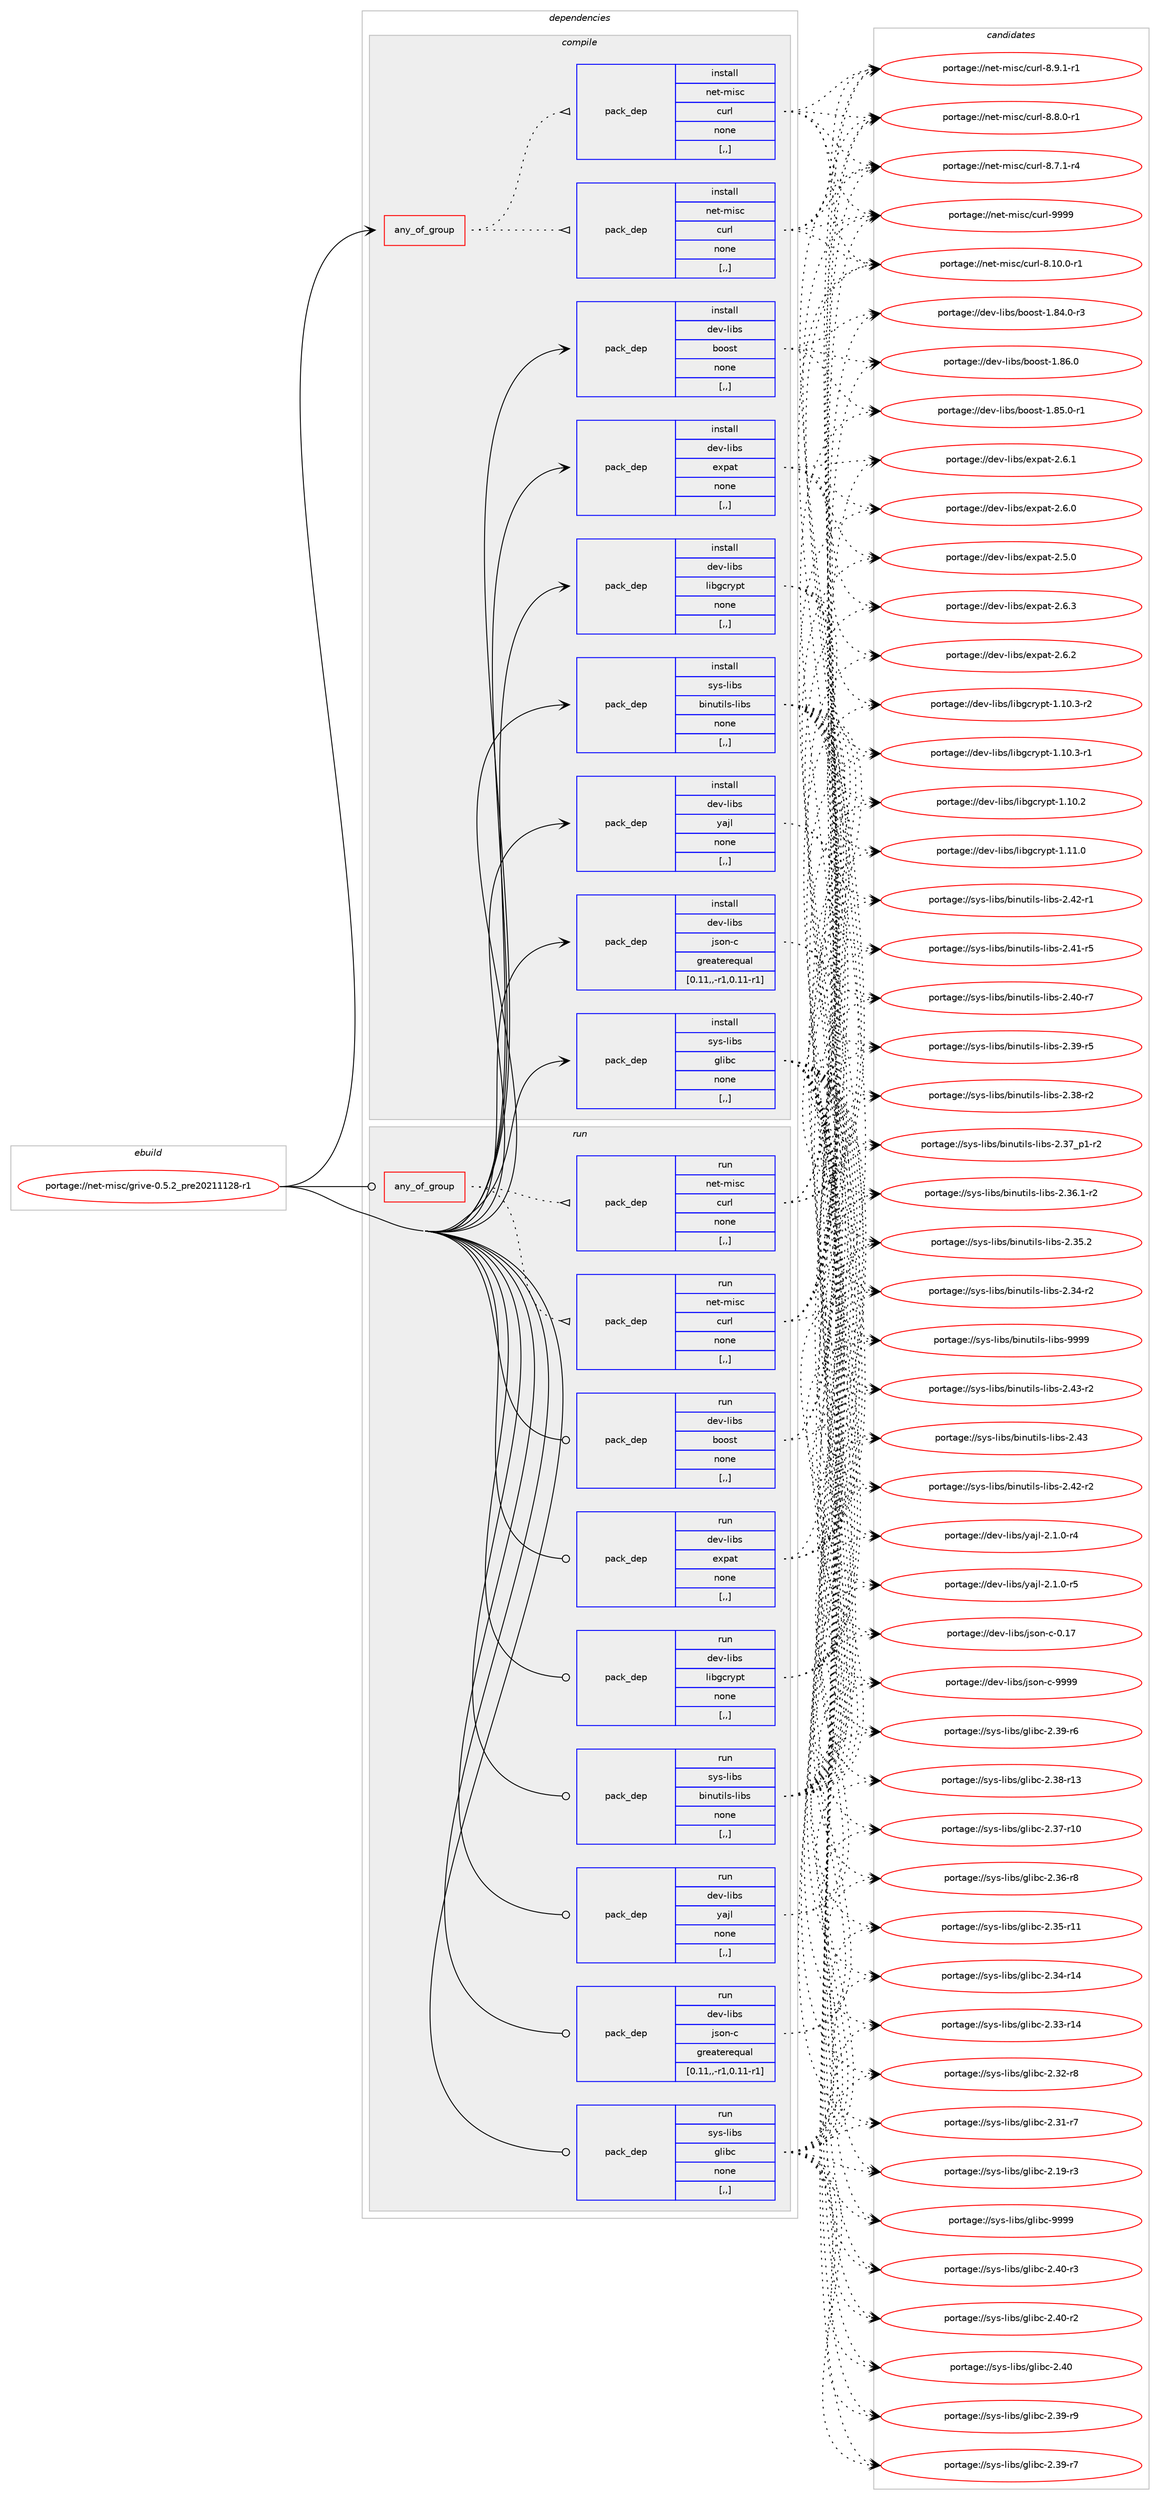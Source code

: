 digraph prolog {

# *************
# Graph options
# *************

newrank=true;
concentrate=true;
compound=true;
graph [rankdir=LR,fontname=Helvetica,fontsize=10,ranksep=1.5];#, ranksep=2.5, nodesep=0.2];
edge  [arrowhead=vee];
node  [fontname=Helvetica,fontsize=10];

# **********
# The ebuild
# **********

subgraph cluster_leftcol {
color=gray;
label=<<i>ebuild</i>>;
id [label="portage://net-misc/grive-0.5.2_pre20211128-r1", color=red, width=4, href="../net-misc/grive-0.5.2_pre20211128-r1.svg"];
}

# ****************
# The dependencies
# ****************

subgraph cluster_midcol {
color=gray;
label=<<i>dependencies</i>>;
subgraph cluster_compile {
fillcolor="#eeeeee";
style=filled;
label=<<i>compile</i>>;
subgraph any6017 {
dependency880966 [label=<<TABLE BORDER="0" CELLBORDER="1" CELLSPACING="0" CELLPADDING="4"><TR><TD CELLPADDING="10">any_of_group</TD></TR></TABLE>>, shape=none, color=red];subgraph pack643282 {
dependency880967 [label=<<TABLE BORDER="0" CELLBORDER="1" CELLSPACING="0" CELLPADDING="4" WIDTH="220"><TR><TD ROWSPAN="6" CELLPADDING="30">pack_dep</TD></TR><TR><TD WIDTH="110">install</TD></TR><TR><TD>net-misc</TD></TR><TR><TD>curl</TD></TR><TR><TD>none</TD></TR><TR><TD>[,,]</TD></TR></TABLE>>, shape=none, color=blue];
}
dependency880966:e -> dependency880967:w [weight=20,style="dotted",arrowhead="oinv"];
subgraph pack643283 {
dependency880968 [label=<<TABLE BORDER="0" CELLBORDER="1" CELLSPACING="0" CELLPADDING="4" WIDTH="220"><TR><TD ROWSPAN="6" CELLPADDING="30">pack_dep</TD></TR><TR><TD WIDTH="110">install</TD></TR><TR><TD>net-misc</TD></TR><TR><TD>curl</TD></TR><TR><TD>none</TD></TR><TR><TD>[,,]</TD></TR></TABLE>>, shape=none, color=blue];
}
dependency880966:e -> dependency880968:w [weight=20,style="dotted",arrowhead="oinv"];
}
id:e -> dependency880966:w [weight=20,style="solid",arrowhead="vee"];
subgraph pack643284 {
dependency880969 [label=<<TABLE BORDER="0" CELLBORDER="1" CELLSPACING="0" CELLPADDING="4" WIDTH="220"><TR><TD ROWSPAN="6" CELLPADDING="30">pack_dep</TD></TR><TR><TD WIDTH="110">install</TD></TR><TR><TD>dev-libs</TD></TR><TR><TD>boost</TD></TR><TR><TD>none</TD></TR><TR><TD>[,,]</TD></TR></TABLE>>, shape=none, color=blue];
}
id:e -> dependency880969:w [weight=20,style="solid",arrowhead="vee"];
subgraph pack643285 {
dependency880970 [label=<<TABLE BORDER="0" CELLBORDER="1" CELLSPACING="0" CELLPADDING="4" WIDTH="220"><TR><TD ROWSPAN="6" CELLPADDING="30">pack_dep</TD></TR><TR><TD WIDTH="110">install</TD></TR><TR><TD>dev-libs</TD></TR><TR><TD>expat</TD></TR><TR><TD>none</TD></TR><TR><TD>[,,]</TD></TR></TABLE>>, shape=none, color=blue];
}
id:e -> dependency880970:w [weight=20,style="solid",arrowhead="vee"];
subgraph pack643286 {
dependency880971 [label=<<TABLE BORDER="0" CELLBORDER="1" CELLSPACING="0" CELLPADDING="4" WIDTH="220"><TR><TD ROWSPAN="6" CELLPADDING="30">pack_dep</TD></TR><TR><TD WIDTH="110">install</TD></TR><TR><TD>dev-libs</TD></TR><TR><TD>json-c</TD></TR><TR><TD>greaterequal</TD></TR><TR><TD>[0.11,,-r1,0.11-r1]</TD></TR></TABLE>>, shape=none, color=blue];
}
id:e -> dependency880971:w [weight=20,style="solid",arrowhead="vee"];
subgraph pack643287 {
dependency880972 [label=<<TABLE BORDER="0" CELLBORDER="1" CELLSPACING="0" CELLPADDING="4" WIDTH="220"><TR><TD ROWSPAN="6" CELLPADDING="30">pack_dep</TD></TR><TR><TD WIDTH="110">install</TD></TR><TR><TD>dev-libs</TD></TR><TR><TD>libgcrypt</TD></TR><TR><TD>none</TD></TR><TR><TD>[,,]</TD></TR></TABLE>>, shape=none, color=blue];
}
id:e -> dependency880972:w [weight=20,style="solid",arrowhead="vee"];
subgraph pack643288 {
dependency880973 [label=<<TABLE BORDER="0" CELLBORDER="1" CELLSPACING="0" CELLPADDING="4" WIDTH="220"><TR><TD ROWSPAN="6" CELLPADDING="30">pack_dep</TD></TR><TR><TD WIDTH="110">install</TD></TR><TR><TD>dev-libs</TD></TR><TR><TD>yajl</TD></TR><TR><TD>none</TD></TR><TR><TD>[,,]</TD></TR></TABLE>>, shape=none, color=blue];
}
id:e -> dependency880973:w [weight=20,style="solid",arrowhead="vee"];
subgraph pack643289 {
dependency880974 [label=<<TABLE BORDER="0" CELLBORDER="1" CELLSPACING="0" CELLPADDING="4" WIDTH="220"><TR><TD ROWSPAN="6" CELLPADDING="30">pack_dep</TD></TR><TR><TD WIDTH="110">install</TD></TR><TR><TD>sys-libs</TD></TR><TR><TD>binutils-libs</TD></TR><TR><TD>none</TD></TR><TR><TD>[,,]</TD></TR></TABLE>>, shape=none, color=blue];
}
id:e -> dependency880974:w [weight=20,style="solid",arrowhead="vee"];
subgraph pack643290 {
dependency880975 [label=<<TABLE BORDER="0" CELLBORDER="1" CELLSPACING="0" CELLPADDING="4" WIDTH="220"><TR><TD ROWSPAN="6" CELLPADDING="30">pack_dep</TD></TR><TR><TD WIDTH="110">install</TD></TR><TR><TD>sys-libs</TD></TR><TR><TD>glibc</TD></TR><TR><TD>none</TD></TR><TR><TD>[,,]</TD></TR></TABLE>>, shape=none, color=blue];
}
id:e -> dependency880975:w [weight=20,style="solid",arrowhead="vee"];
}
subgraph cluster_compileandrun {
fillcolor="#eeeeee";
style=filled;
label=<<i>compile and run</i>>;
}
subgraph cluster_run {
fillcolor="#eeeeee";
style=filled;
label=<<i>run</i>>;
subgraph any6018 {
dependency880976 [label=<<TABLE BORDER="0" CELLBORDER="1" CELLSPACING="0" CELLPADDING="4"><TR><TD CELLPADDING="10">any_of_group</TD></TR></TABLE>>, shape=none, color=red];subgraph pack643291 {
dependency880977 [label=<<TABLE BORDER="0" CELLBORDER="1" CELLSPACING="0" CELLPADDING="4" WIDTH="220"><TR><TD ROWSPAN="6" CELLPADDING="30">pack_dep</TD></TR><TR><TD WIDTH="110">run</TD></TR><TR><TD>net-misc</TD></TR><TR><TD>curl</TD></TR><TR><TD>none</TD></TR><TR><TD>[,,]</TD></TR></TABLE>>, shape=none, color=blue];
}
dependency880976:e -> dependency880977:w [weight=20,style="dotted",arrowhead="oinv"];
subgraph pack643292 {
dependency880978 [label=<<TABLE BORDER="0" CELLBORDER="1" CELLSPACING="0" CELLPADDING="4" WIDTH="220"><TR><TD ROWSPAN="6" CELLPADDING="30">pack_dep</TD></TR><TR><TD WIDTH="110">run</TD></TR><TR><TD>net-misc</TD></TR><TR><TD>curl</TD></TR><TR><TD>none</TD></TR><TR><TD>[,,]</TD></TR></TABLE>>, shape=none, color=blue];
}
dependency880976:e -> dependency880978:w [weight=20,style="dotted",arrowhead="oinv"];
}
id:e -> dependency880976:w [weight=20,style="solid",arrowhead="odot"];
subgraph pack643293 {
dependency880979 [label=<<TABLE BORDER="0" CELLBORDER="1" CELLSPACING="0" CELLPADDING="4" WIDTH="220"><TR><TD ROWSPAN="6" CELLPADDING="30">pack_dep</TD></TR><TR><TD WIDTH="110">run</TD></TR><TR><TD>dev-libs</TD></TR><TR><TD>boost</TD></TR><TR><TD>none</TD></TR><TR><TD>[,,]</TD></TR></TABLE>>, shape=none, color=blue];
}
id:e -> dependency880979:w [weight=20,style="solid",arrowhead="odot"];
subgraph pack643294 {
dependency880980 [label=<<TABLE BORDER="0" CELLBORDER="1" CELLSPACING="0" CELLPADDING="4" WIDTH="220"><TR><TD ROWSPAN="6" CELLPADDING="30">pack_dep</TD></TR><TR><TD WIDTH="110">run</TD></TR><TR><TD>dev-libs</TD></TR><TR><TD>expat</TD></TR><TR><TD>none</TD></TR><TR><TD>[,,]</TD></TR></TABLE>>, shape=none, color=blue];
}
id:e -> dependency880980:w [weight=20,style="solid",arrowhead="odot"];
subgraph pack643295 {
dependency880981 [label=<<TABLE BORDER="0" CELLBORDER="1" CELLSPACING="0" CELLPADDING="4" WIDTH="220"><TR><TD ROWSPAN="6" CELLPADDING="30">pack_dep</TD></TR><TR><TD WIDTH="110">run</TD></TR><TR><TD>dev-libs</TD></TR><TR><TD>json-c</TD></TR><TR><TD>greaterequal</TD></TR><TR><TD>[0.11,,-r1,0.11-r1]</TD></TR></TABLE>>, shape=none, color=blue];
}
id:e -> dependency880981:w [weight=20,style="solid",arrowhead="odot"];
subgraph pack643296 {
dependency880982 [label=<<TABLE BORDER="0" CELLBORDER="1" CELLSPACING="0" CELLPADDING="4" WIDTH="220"><TR><TD ROWSPAN="6" CELLPADDING="30">pack_dep</TD></TR><TR><TD WIDTH="110">run</TD></TR><TR><TD>dev-libs</TD></TR><TR><TD>libgcrypt</TD></TR><TR><TD>none</TD></TR><TR><TD>[,,]</TD></TR></TABLE>>, shape=none, color=blue];
}
id:e -> dependency880982:w [weight=20,style="solid",arrowhead="odot"];
subgraph pack643297 {
dependency880983 [label=<<TABLE BORDER="0" CELLBORDER="1" CELLSPACING="0" CELLPADDING="4" WIDTH="220"><TR><TD ROWSPAN="6" CELLPADDING="30">pack_dep</TD></TR><TR><TD WIDTH="110">run</TD></TR><TR><TD>dev-libs</TD></TR><TR><TD>yajl</TD></TR><TR><TD>none</TD></TR><TR><TD>[,,]</TD></TR></TABLE>>, shape=none, color=blue];
}
id:e -> dependency880983:w [weight=20,style="solid",arrowhead="odot"];
subgraph pack643298 {
dependency880984 [label=<<TABLE BORDER="0" CELLBORDER="1" CELLSPACING="0" CELLPADDING="4" WIDTH="220"><TR><TD ROWSPAN="6" CELLPADDING="30">pack_dep</TD></TR><TR><TD WIDTH="110">run</TD></TR><TR><TD>sys-libs</TD></TR><TR><TD>binutils-libs</TD></TR><TR><TD>none</TD></TR><TR><TD>[,,]</TD></TR></TABLE>>, shape=none, color=blue];
}
id:e -> dependency880984:w [weight=20,style="solid",arrowhead="odot"];
subgraph pack643299 {
dependency880985 [label=<<TABLE BORDER="0" CELLBORDER="1" CELLSPACING="0" CELLPADDING="4" WIDTH="220"><TR><TD ROWSPAN="6" CELLPADDING="30">pack_dep</TD></TR><TR><TD WIDTH="110">run</TD></TR><TR><TD>sys-libs</TD></TR><TR><TD>glibc</TD></TR><TR><TD>none</TD></TR><TR><TD>[,,]</TD></TR></TABLE>>, shape=none, color=blue];
}
id:e -> dependency880985:w [weight=20,style="solid",arrowhead="odot"];
}
}

# **************
# The candidates
# **************

subgraph cluster_choices {
rank=same;
color=gray;
label=<<i>candidates</i>>;

subgraph choice643282 {
color=black;
nodesep=1;
choice110101116451091051159947991171141084557575757 [label="portage://net-misc/curl-9999", color=red, width=4,href="../net-misc/curl-9999.svg"];
choice11010111645109105115994799117114108455646494846484511449 [label="portage://net-misc/curl-8.10.0-r1", color=red, width=4,href="../net-misc/curl-8.10.0-r1.svg"];
choice110101116451091051159947991171141084556465746494511449 [label="portage://net-misc/curl-8.9.1-r1", color=red, width=4,href="../net-misc/curl-8.9.1-r1.svg"];
choice110101116451091051159947991171141084556465646484511449 [label="portage://net-misc/curl-8.8.0-r1", color=red, width=4,href="../net-misc/curl-8.8.0-r1.svg"];
choice110101116451091051159947991171141084556465546494511452 [label="portage://net-misc/curl-8.7.1-r4", color=red, width=4,href="../net-misc/curl-8.7.1-r4.svg"];
dependency880967:e -> choice110101116451091051159947991171141084557575757:w [style=dotted,weight="100"];
dependency880967:e -> choice11010111645109105115994799117114108455646494846484511449:w [style=dotted,weight="100"];
dependency880967:e -> choice110101116451091051159947991171141084556465746494511449:w [style=dotted,weight="100"];
dependency880967:e -> choice110101116451091051159947991171141084556465646484511449:w [style=dotted,weight="100"];
dependency880967:e -> choice110101116451091051159947991171141084556465546494511452:w [style=dotted,weight="100"];
}
subgraph choice643283 {
color=black;
nodesep=1;
choice110101116451091051159947991171141084557575757 [label="portage://net-misc/curl-9999", color=red, width=4,href="../net-misc/curl-9999.svg"];
choice11010111645109105115994799117114108455646494846484511449 [label="portage://net-misc/curl-8.10.0-r1", color=red, width=4,href="../net-misc/curl-8.10.0-r1.svg"];
choice110101116451091051159947991171141084556465746494511449 [label="portage://net-misc/curl-8.9.1-r1", color=red, width=4,href="../net-misc/curl-8.9.1-r1.svg"];
choice110101116451091051159947991171141084556465646484511449 [label="portage://net-misc/curl-8.8.0-r1", color=red, width=4,href="../net-misc/curl-8.8.0-r1.svg"];
choice110101116451091051159947991171141084556465546494511452 [label="portage://net-misc/curl-8.7.1-r4", color=red, width=4,href="../net-misc/curl-8.7.1-r4.svg"];
dependency880968:e -> choice110101116451091051159947991171141084557575757:w [style=dotted,weight="100"];
dependency880968:e -> choice11010111645109105115994799117114108455646494846484511449:w [style=dotted,weight="100"];
dependency880968:e -> choice110101116451091051159947991171141084556465746494511449:w [style=dotted,weight="100"];
dependency880968:e -> choice110101116451091051159947991171141084556465646484511449:w [style=dotted,weight="100"];
dependency880968:e -> choice110101116451091051159947991171141084556465546494511452:w [style=dotted,weight="100"];
}
subgraph choice643284 {
color=black;
nodesep=1;
choice1001011184510810598115479811111111511645494656544648 [label="portage://dev-libs/boost-1.86.0", color=red, width=4,href="../dev-libs/boost-1.86.0.svg"];
choice10010111845108105981154798111111115116454946565346484511449 [label="portage://dev-libs/boost-1.85.0-r1", color=red, width=4,href="../dev-libs/boost-1.85.0-r1.svg"];
choice10010111845108105981154798111111115116454946565246484511451 [label="portage://dev-libs/boost-1.84.0-r3", color=red, width=4,href="../dev-libs/boost-1.84.0-r3.svg"];
dependency880969:e -> choice1001011184510810598115479811111111511645494656544648:w [style=dotted,weight="100"];
dependency880969:e -> choice10010111845108105981154798111111115116454946565346484511449:w [style=dotted,weight="100"];
dependency880969:e -> choice10010111845108105981154798111111115116454946565246484511451:w [style=dotted,weight="100"];
}
subgraph choice643285 {
color=black;
nodesep=1;
choice10010111845108105981154710112011297116455046544651 [label="portage://dev-libs/expat-2.6.3", color=red, width=4,href="../dev-libs/expat-2.6.3.svg"];
choice10010111845108105981154710112011297116455046544650 [label="portage://dev-libs/expat-2.6.2", color=red, width=4,href="../dev-libs/expat-2.6.2.svg"];
choice10010111845108105981154710112011297116455046544649 [label="portage://dev-libs/expat-2.6.1", color=red, width=4,href="../dev-libs/expat-2.6.1.svg"];
choice10010111845108105981154710112011297116455046544648 [label="portage://dev-libs/expat-2.6.0", color=red, width=4,href="../dev-libs/expat-2.6.0.svg"];
choice10010111845108105981154710112011297116455046534648 [label="portage://dev-libs/expat-2.5.0", color=red, width=4,href="../dev-libs/expat-2.5.0.svg"];
dependency880970:e -> choice10010111845108105981154710112011297116455046544651:w [style=dotted,weight="100"];
dependency880970:e -> choice10010111845108105981154710112011297116455046544650:w [style=dotted,weight="100"];
dependency880970:e -> choice10010111845108105981154710112011297116455046544649:w [style=dotted,weight="100"];
dependency880970:e -> choice10010111845108105981154710112011297116455046544648:w [style=dotted,weight="100"];
dependency880970:e -> choice10010111845108105981154710112011297116455046534648:w [style=dotted,weight="100"];
}
subgraph choice643286 {
color=black;
nodesep=1;
choice10010111845108105981154710611511111045994557575757 [label="portage://dev-libs/json-c-9999", color=red, width=4,href="../dev-libs/json-c-9999.svg"];
choice10010111845108105981154710611511111045994548464955 [label="portage://dev-libs/json-c-0.17", color=red, width=4,href="../dev-libs/json-c-0.17.svg"];
dependency880971:e -> choice10010111845108105981154710611511111045994557575757:w [style=dotted,weight="100"];
dependency880971:e -> choice10010111845108105981154710611511111045994548464955:w [style=dotted,weight="100"];
}
subgraph choice643287 {
color=black;
nodesep=1;
choice100101118451081059811547108105981039911412111211645494649494648 [label="portage://dev-libs/libgcrypt-1.11.0", color=red, width=4,href="../dev-libs/libgcrypt-1.11.0.svg"];
choice1001011184510810598115471081059810399114121112116454946494846514511450 [label="portage://dev-libs/libgcrypt-1.10.3-r2", color=red, width=4,href="../dev-libs/libgcrypt-1.10.3-r2.svg"];
choice1001011184510810598115471081059810399114121112116454946494846514511449 [label="portage://dev-libs/libgcrypt-1.10.3-r1", color=red, width=4,href="../dev-libs/libgcrypt-1.10.3-r1.svg"];
choice100101118451081059811547108105981039911412111211645494649484650 [label="portage://dev-libs/libgcrypt-1.10.2", color=red, width=4,href="../dev-libs/libgcrypt-1.10.2.svg"];
dependency880972:e -> choice100101118451081059811547108105981039911412111211645494649494648:w [style=dotted,weight="100"];
dependency880972:e -> choice1001011184510810598115471081059810399114121112116454946494846514511450:w [style=dotted,weight="100"];
dependency880972:e -> choice1001011184510810598115471081059810399114121112116454946494846514511449:w [style=dotted,weight="100"];
dependency880972:e -> choice100101118451081059811547108105981039911412111211645494649484650:w [style=dotted,weight="100"];
}
subgraph choice643288 {
color=black;
nodesep=1;
choice100101118451081059811547121971061084550464946484511453 [label="portage://dev-libs/yajl-2.1.0-r5", color=red, width=4,href="../dev-libs/yajl-2.1.0-r5.svg"];
choice100101118451081059811547121971061084550464946484511452 [label="portage://dev-libs/yajl-2.1.0-r4", color=red, width=4,href="../dev-libs/yajl-2.1.0-r4.svg"];
dependency880973:e -> choice100101118451081059811547121971061084550464946484511453:w [style=dotted,weight="100"];
dependency880973:e -> choice100101118451081059811547121971061084550464946484511452:w [style=dotted,weight="100"];
}
subgraph choice643289 {
color=black;
nodesep=1;
choice1151211154510810598115479810511011711610510811545108105981154557575757 [label="portage://sys-libs/binutils-libs-9999", color=red, width=4,href="../sys-libs/binutils-libs-9999.svg"];
choice11512111545108105981154798105110117116105108115451081059811545504652514511450 [label="portage://sys-libs/binutils-libs-2.43-r2", color=red, width=4,href="../sys-libs/binutils-libs-2.43-r2.svg"];
choice1151211154510810598115479810511011711610510811545108105981154550465251 [label="portage://sys-libs/binutils-libs-2.43", color=red, width=4,href="../sys-libs/binutils-libs-2.43.svg"];
choice11512111545108105981154798105110117116105108115451081059811545504652504511450 [label="portage://sys-libs/binutils-libs-2.42-r2", color=red, width=4,href="../sys-libs/binutils-libs-2.42-r2.svg"];
choice11512111545108105981154798105110117116105108115451081059811545504652504511449 [label="portage://sys-libs/binutils-libs-2.42-r1", color=red, width=4,href="../sys-libs/binutils-libs-2.42-r1.svg"];
choice11512111545108105981154798105110117116105108115451081059811545504652494511453 [label="portage://sys-libs/binutils-libs-2.41-r5", color=red, width=4,href="../sys-libs/binutils-libs-2.41-r5.svg"];
choice11512111545108105981154798105110117116105108115451081059811545504652484511455 [label="portage://sys-libs/binutils-libs-2.40-r7", color=red, width=4,href="../sys-libs/binutils-libs-2.40-r7.svg"];
choice11512111545108105981154798105110117116105108115451081059811545504651574511453 [label="portage://sys-libs/binutils-libs-2.39-r5", color=red, width=4,href="../sys-libs/binutils-libs-2.39-r5.svg"];
choice11512111545108105981154798105110117116105108115451081059811545504651564511450 [label="portage://sys-libs/binutils-libs-2.38-r2", color=red, width=4,href="../sys-libs/binutils-libs-2.38-r2.svg"];
choice115121115451081059811547981051101171161051081154510810598115455046515595112494511450 [label="portage://sys-libs/binutils-libs-2.37_p1-r2", color=red, width=4,href="../sys-libs/binutils-libs-2.37_p1-r2.svg"];
choice115121115451081059811547981051101171161051081154510810598115455046515446494511450 [label="portage://sys-libs/binutils-libs-2.36.1-r2", color=red, width=4,href="../sys-libs/binutils-libs-2.36.1-r2.svg"];
choice11512111545108105981154798105110117116105108115451081059811545504651534650 [label="portage://sys-libs/binutils-libs-2.35.2", color=red, width=4,href="../sys-libs/binutils-libs-2.35.2.svg"];
choice11512111545108105981154798105110117116105108115451081059811545504651524511450 [label="portage://sys-libs/binutils-libs-2.34-r2", color=red, width=4,href="../sys-libs/binutils-libs-2.34-r2.svg"];
dependency880974:e -> choice1151211154510810598115479810511011711610510811545108105981154557575757:w [style=dotted,weight="100"];
dependency880974:e -> choice11512111545108105981154798105110117116105108115451081059811545504652514511450:w [style=dotted,weight="100"];
dependency880974:e -> choice1151211154510810598115479810511011711610510811545108105981154550465251:w [style=dotted,weight="100"];
dependency880974:e -> choice11512111545108105981154798105110117116105108115451081059811545504652504511450:w [style=dotted,weight="100"];
dependency880974:e -> choice11512111545108105981154798105110117116105108115451081059811545504652504511449:w [style=dotted,weight="100"];
dependency880974:e -> choice11512111545108105981154798105110117116105108115451081059811545504652494511453:w [style=dotted,weight="100"];
dependency880974:e -> choice11512111545108105981154798105110117116105108115451081059811545504652484511455:w [style=dotted,weight="100"];
dependency880974:e -> choice11512111545108105981154798105110117116105108115451081059811545504651574511453:w [style=dotted,weight="100"];
dependency880974:e -> choice11512111545108105981154798105110117116105108115451081059811545504651564511450:w [style=dotted,weight="100"];
dependency880974:e -> choice115121115451081059811547981051101171161051081154510810598115455046515595112494511450:w [style=dotted,weight="100"];
dependency880974:e -> choice115121115451081059811547981051101171161051081154510810598115455046515446494511450:w [style=dotted,weight="100"];
dependency880974:e -> choice11512111545108105981154798105110117116105108115451081059811545504651534650:w [style=dotted,weight="100"];
dependency880974:e -> choice11512111545108105981154798105110117116105108115451081059811545504651524511450:w [style=dotted,weight="100"];
}
subgraph choice643290 {
color=black;
nodesep=1;
choice11512111545108105981154710310810598994557575757 [label="portage://sys-libs/glibc-9999", color=red, width=4,href="../sys-libs/glibc-9999.svg"];
choice115121115451081059811547103108105989945504652484511451 [label="portage://sys-libs/glibc-2.40-r3", color=red, width=4,href="../sys-libs/glibc-2.40-r3.svg"];
choice115121115451081059811547103108105989945504652484511450 [label="portage://sys-libs/glibc-2.40-r2", color=red, width=4,href="../sys-libs/glibc-2.40-r2.svg"];
choice11512111545108105981154710310810598994550465248 [label="portage://sys-libs/glibc-2.40", color=red, width=4,href="../sys-libs/glibc-2.40.svg"];
choice115121115451081059811547103108105989945504651574511457 [label="portage://sys-libs/glibc-2.39-r9", color=red, width=4,href="../sys-libs/glibc-2.39-r9.svg"];
choice115121115451081059811547103108105989945504651574511455 [label="portage://sys-libs/glibc-2.39-r7", color=red, width=4,href="../sys-libs/glibc-2.39-r7.svg"];
choice115121115451081059811547103108105989945504651574511454 [label="portage://sys-libs/glibc-2.39-r6", color=red, width=4,href="../sys-libs/glibc-2.39-r6.svg"];
choice11512111545108105981154710310810598994550465156451144951 [label="portage://sys-libs/glibc-2.38-r13", color=red, width=4,href="../sys-libs/glibc-2.38-r13.svg"];
choice11512111545108105981154710310810598994550465155451144948 [label="portage://sys-libs/glibc-2.37-r10", color=red, width=4,href="../sys-libs/glibc-2.37-r10.svg"];
choice115121115451081059811547103108105989945504651544511456 [label="portage://sys-libs/glibc-2.36-r8", color=red, width=4,href="../sys-libs/glibc-2.36-r8.svg"];
choice11512111545108105981154710310810598994550465153451144949 [label="portage://sys-libs/glibc-2.35-r11", color=red, width=4,href="../sys-libs/glibc-2.35-r11.svg"];
choice11512111545108105981154710310810598994550465152451144952 [label="portage://sys-libs/glibc-2.34-r14", color=red, width=4,href="../sys-libs/glibc-2.34-r14.svg"];
choice11512111545108105981154710310810598994550465151451144952 [label="portage://sys-libs/glibc-2.33-r14", color=red, width=4,href="../sys-libs/glibc-2.33-r14.svg"];
choice115121115451081059811547103108105989945504651504511456 [label="portage://sys-libs/glibc-2.32-r8", color=red, width=4,href="../sys-libs/glibc-2.32-r8.svg"];
choice115121115451081059811547103108105989945504651494511455 [label="portage://sys-libs/glibc-2.31-r7", color=red, width=4,href="../sys-libs/glibc-2.31-r7.svg"];
choice115121115451081059811547103108105989945504649574511451 [label="portage://sys-libs/glibc-2.19-r3", color=red, width=4,href="../sys-libs/glibc-2.19-r3.svg"];
dependency880975:e -> choice11512111545108105981154710310810598994557575757:w [style=dotted,weight="100"];
dependency880975:e -> choice115121115451081059811547103108105989945504652484511451:w [style=dotted,weight="100"];
dependency880975:e -> choice115121115451081059811547103108105989945504652484511450:w [style=dotted,weight="100"];
dependency880975:e -> choice11512111545108105981154710310810598994550465248:w [style=dotted,weight="100"];
dependency880975:e -> choice115121115451081059811547103108105989945504651574511457:w [style=dotted,weight="100"];
dependency880975:e -> choice115121115451081059811547103108105989945504651574511455:w [style=dotted,weight="100"];
dependency880975:e -> choice115121115451081059811547103108105989945504651574511454:w [style=dotted,weight="100"];
dependency880975:e -> choice11512111545108105981154710310810598994550465156451144951:w [style=dotted,weight="100"];
dependency880975:e -> choice11512111545108105981154710310810598994550465155451144948:w [style=dotted,weight="100"];
dependency880975:e -> choice115121115451081059811547103108105989945504651544511456:w [style=dotted,weight="100"];
dependency880975:e -> choice11512111545108105981154710310810598994550465153451144949:w [style=dotted,weight="100"];
dependency880975:e -> choice11512111545108105981154710310810598994550465152451144952:w [style=dotted,weight="100"];
dependency880975:e -> choice11512111545108105981154710310810598994550465151451144952:w [style=dotted,weight="100"];
dependency880975:e -> choice115121115451081059811547103108105989945504651504511456:w [style=dotted,weight="100"];
dependency880975:e -> choice115121115451081059811547103108105989945504651494511455:w [style=dotted,weight="100"];
dependency880975:e -> choice115121115451081059811547103108105989945504649574511451:w [style=dotted,weight="100"];
}
subgraph choice643291 {
color=black;
nodesep=1;
choice110101116451091051159947991171141084557575757 [label="portage://net-misc/curl-9999", color=red, width=4,href="../net-misc/curl-9999.svg"];
choice11010111645109105115994799117114108455646494846484511449 [label="portage://net-misc/curl-8.10.0-r1", color=red, width=4,href="../net-misc/curl-8.10.0-r1.svg"];
choice110101116451091051159947991171141084556465746494511449 [label="portage://net-misc/curl-8.9.1-r1", color=red, width=4,href="../net-misc/curl-8.9.1-r1.svg"];
choice110101116451091051159947991171141084556465646484511449 [label="portage://net-misc/curl-8.8.0-r1", color=red, width=4,href="../net-misc/curl-8.8.0-r1.svg"];
choice110101116451091051159947991171141084556465546494511452 [label="portage://net-misc/curl-8.7.1-r4", color=red, width=4,href="../net-misc/curl-8.7.1-r4.svg"];
dependency880977:e -> choice110101116451091051159947991171141084557575757:w [style=dotted,weight="100"];
dependency880977:e -> choice11010111645109105115994799117114108455646494846484511449:w [style=dotted,weight="100"];
dependency880977:e -> choice110101116451091051159947991171141084556465746494511449:w [style=dotted,weight="100"];
dependency880977:e -> choice110101116451091051159947991171141084556465646484511449:w [style=dotted,weight="100"];
dependency880977:e -> choice110101116451091051159947991171141084556465546494511452:w [style=dotted,weight="100"];
}
subgraph choice643292 {
color=black;
nodesep=1;
choice110101116451091051159947991171141084557575757 [label="portage://net-misc/curl-9999", color=red, width=4,href="../net-misc/curl-9999.svg"];
choice11010111645109105115994799117114108455646494846484511449 [label="portage://net-misc/curl-8.10.0-r1", color=red, width=4,href="../net-misc/curl-8.10.0-r1.svg"];
choice110101116451091051159947991171141084556465746494511449 [label="portage://net-misc/curl-8.9.1-r1", color=red, width=4,href="../net-misc/curl-8.9.1-r1.svg"];
choice110101116451091051159947991171141084556465646484511449 [label="portage://net-misc/curl-8.8.0-r1", color=red, width=4,href="../net-misc/curl-8.8.0-r1.svg"];
choice110101116451091051159947991171141084556465546494511452 [label="portage://net-misc/curl-8.7.1-r4", color=red, width=4,href="../net-misc/curl-8.7.1-r4.svg"];
dependency880978:e -> choice110101116451091051159947991171141084557575757:w [style=dotted,weight="100"];
dependency880978:e -> choice11010111645109105115994799117114108455646494846484511449:w [style=dotted,weight="100"];
dependency880978:e -> choice110101116451091051159947991171141084556465746494511449:w [style=dotted,weight="100"];
dependency880978:e -> choice110101116451091051159947991171141084556465646484511449:w [style=dotted,weight="100"];
dependency880978:e -> choice110101116451091051159947991171141084556465546494511452:w [style=dotted,weight="100"];
}
subgraph choice643293 {
color=black;
nodesep=1;
choice1001011184510810598115479811111111511645494656544648 [label="portage://dev-libs/boost-1.86.0", color=red, width=4,href="../dev-libs/boost-1.86.0.svg"];
choice10010111845108105981154798111111115116454946565346484511449 [label="portage://dev-libs/boost-1.85.0-r1", color=red, width=4,href="../dev-libs/boost-1.85.0-r1.svg"];
choice10010111845108105981154798111111115116454946565246484511451 [label="portage://dev-libs/boost-1.84.0-r3", color=red, width=4,href="../dev-libs/boost-1.84.0-r3.svg"];
dependency880979:e -> choice1001011184510810598115479811111111511645494656544648:w [style=dotted,weight="100"];
dependency880979:e -> choice10010111845108105981154798111111115116454946565346484511449:w [style=dotted,weight="100"];
dependency880979:e -> choice10010111845108105981154798111111115116454946565246484511451:w [style=dotted,weight="100"];
}
subgraph choice643294 {
color=black;
nodesep=1;
choice10010111845108105981154710112011297116455046544651 [label="portage://dev-libs/expat-2.6.3", color=red, width=4,href="../dev-libs/expat-2.6.3.svg"];
choice10010111845108105981154710112011297116455046544650 [label="portage://dev-libs/expat-2.6.2", color=red, width=4,href="../dev-libs/expat-2.6.2.svg"];
choice10010111845108105981154710112011297116455046544649 [label="portage://dev-libs/expat-2.6.1", color=red, width=4,href="../dev-libs/expat-2.6.1.svg"];
choice10010111845108105981154710112011297116455046544648 [label="portage://dev-libs/expat-2.6.0", color=red, width=4,href="../dev-libs/expat-2.6.0.svg"];
choice10010111845108105981154710112011297116455046534648 [label="portage://dev-libs/expat-2.5.0", color=red, width=4,href="../dev-libs/expat-2.5.0.svg"];
dependency880980:e -> choice10010111845108105981154710112011297116455046544651:w [style=dotted,weight="100"];
dependency880980:e -> choice10010111845108105981154710112011297116455046544650:w [style=dotted,weight="100"];
dependency880980:e -> choice10010111845108105981154710112011297116455046544649:w [style=dotted,weight="100"];
dependency880980:e -> choice10010111845108105981154710112011297116455046544648:w [style=dotted,weight="100"];
dependency880980:e -> choice10010111845108105981154710112011297116455046534648:w [style=dotted,weight="100"];
}
subgraph choice643295 {
color=black;
nodesep=1;
choice10010111845108105981154710611511111045994557575757 [label="portage://dev-libs/json-c-9999", color=red, width=4,href="../dev-libs/json-c-9999.svg"];
choice10010111845108105981154710611511111045994548464955 [label="portage://dev-libs/json-c-0.17", color=red, width=4,href="../dev-libs/json-c-0.17.svg"];
dependency880981:e -> choice10010111845108105981154710611511111045994557575757:w [style=dotted,weight="100"];
dependency880981:e -> choice10010111845108105981154710611511111045994548464955:w [style=dotted,weight="100"];
}
subgraph choice643296 {
color=black;
nodesep=1;
choice100101118451081059811547108105981039911412111211645494649494648 [label="portage://dev-libs/libgcrypt-1.11.0", color=red, width=4,href="../dev-libs/libgcrypt-1.11.0.svg"];
choice1001011184510810598115471081059810399114121112116454946494846514511450 [label="portage://dev-libs/libgcrypt-1.10.3-r2", color=red, width=4,href="../dev-libs/libgcrypt-1.10.3-r2.svg"];
choice1001011184510810598115471081059810399114121112116454946494846514511449 [label="portage://dev-libs/libgcrypt-1.10.3-r1", color=red, width=4,href="../dev-libs/libgcrypt-1.10.3-r1.svg"];
choice100101118451081059811547108105981039911412111211645494649484650 [label="portage://dev-libs/libgcrypt-1.10.2", color=red, width=4,href="../dev-libs/libgcrypt-1.10.2.svg"];
dependency880982:e -> choice100101118451081059811547108105981039911412111211645494649494648:w [style=dotted,weight="100"];
dependency880982:e -> choice1001011184510810598115471081059810399114121112116454946494846514511450:w [style=dotted,weight="100"];
dependency880982:e -> choice1001011184510810598115471081059810399114121112116454946494846514511449:w [style=dotted,weight="100"];
dependency880982:e -> choice100101118451081059811547108105981039911412111211645494649484650:w [style=dotted,weight="100"];
}
subgraph choice643297 {
color=black;
nodesep=1;
choice100101118451081059811547121971061084550464946484511453 [label="portage://dev-libs/yajl-2.1.0-r5", color=red, width=4,href="../dev-libs/yajl-2.1.0-r5.svg"];
choice100101118451081059811547121971061084550464946484511452 [label="portage://dev-libs/yajl-2.1.0-r4", color=red, width=4,href="../dev-libs/yajl-2.1.0-r4.svg"];
dependency880983:e -> choice100101118451081059811547121971061084550464946484511453:w [style=dotted,weight="100"];
dependency880983:e -> choice100101118451081059811547121971061084550464946484511452:w [style=dotted,weight="100"];
}
subgraph choice643298 {
color=black;
nodesep=1;
choice1151211154510810598115479810511011711610510811545108105981154557575757 [label="portage://sys-libs/binutils-libs-9999", color=red, width=4,href="../sys-libs/binutils-libs-9999.svg"];
choice11512111545108105981154798105110117116105108115451081059811545504652514511450 [label="portage://sys-libs/binutils-libs-2.43-r2", color=red, width=4,href="../sys-libs/binutils-libs-2.43-r2.svg"];
choice1151211154510810598115479810511011711610510811545108105981154550465251 [label="portage://sys-libs/binutils-libs-2.43", color=red, width=4,href="../sys-libs/binutils-libs-2.43.svg"];
choice11512111545108105981154798105110117116105108115451081059811545504652504511450 [label="portage://sys-libs/binutils-libs-2.42-r2", color=red, width=4,href="../sys-libs/binutils-libs-2.42-r2.svg"];
choice11512111545108105981154798105110117116105108115451081059811545504652504511449 [label="portage://sys-libs/binutils-libs-2.42-r1", color=red, width=4,href="../sys-libs/binutils-libs-2.42-r1.svg"];
choice11512111545108105981154798105110117116105108115451081059811545504652494511453 [label="portage://sys-libs/binutils-libs-2.41-r5", color=red, width=4,href="../sys-libs/binutils-libs-2.41-r5.svg"];
choice11512111545108105981154798105110117116105108115451081059811545504652484511455 [label="portage://sys-libs/binutils-libs-2.40-r7", color=red, width=4,href="../sys-libs/binutils-libs-2.40-r7.svg"];
choice11512111545108105981154798105110117116105108115451081059811545504651574511453 [label="portage://sys-libs/binutils-libs-2.39-r5", color=red, width=4,href="../sys-libs/binutils-libs-2.39-r5.svg"];
choice11512111545108105981154798105110117116105108115451081059811545504651564511450 [label="portage://sys-libs/binutils-libs-2.38-r2", color=red, width=4,href="../sys-libs/binutils-libs-2.38-r2.svg"];
choice115121115451081059811547981051101171161051081154510810598115455046515595112494511450 [label="portage://sys-libs/binutils-libs-2.37_p1-r2", color=red, width=4,href="../sys-libs/binutils-libs-2.37_p1-r2.svg"];
choice115121115451081059811547981051101171161051081154510810598115455046515446494511450 [label="portage://sys-libs/binutils-libs-2.36.1-r2", color=red, width=4,href="../sys-libs/binutils-libs-2.36.1-r2.svg"];
choice11512111545108105981154798105110117116105108115451081059811545504651534650 [label="portage://sys-libs/binutils-libs-2.35.2", color=red, width=4,href="../sys-libs/binutils-libs-2.35.2.svg"];
choice11512111545108105981154798105110117116105108115451081059811545504651524511450 [label="portage://sys-libs/binutils-libs-2.34-r2", color=red, width=4,href="../sys-libs/binutils-libs-2.34-r2.svg"];
dependency880984:e -> choice1151211154510810598115479810511011711610510811545108105981154557575757:w [style=dotted,weight="100"];
dependency880984:e -> choice11512111545108105981154798105110117116105108115451081059811545504652514511450:w [style=dotted,weight="100"];
dependency880984:e -> choice1151211154510810598115479810511011711610510811545108105981154550465251:w [style=dotted,weight="100"];
dependency880984:e -> choice11512111545108105981154798105110117116105108115451081059811545504652504511450:w [style=dotted,weight="100"];
dependency880984:e -> choice11512111545108105981154798105110117116105108115451081059811545504652504511449:w [style=dotted,weight="100"];
dependency880984:e -> choice11512111545108105981154798105110117116105108115451081059811545504652494511453:w [style=dotted,weight="100"];
dependency880984:e -> choice11512111545108105981154798105110117116105108115451081059811545504652484511455:w [style=dotted,weight="100"];
dependency880984:e -> choice11512111545108105981154798105110117116105108115451081059811545504651574511453:w [style=dotted,weight="100"];
dependency880984:e -> choice11512111545108105981154798105110117116105108115451081059811545504651564511450:w [style=dotted,weight="100"];
dependency880984:e -> choice115121115451081059811547981051101171161051081154510810598115455046515595112494511450:w [style=dotted,weight="100"];
dependency880984:e -> choice115121115451081059811547981051101171161051081154510810598115455046515446494511450:w [style=dotted,weight="100"];
dependency880984:e -> choice11512111545108105981154798105110117116105108115451081059811545504651534650:w [style=dotted,weight="100"];
dependency880984:e -> choice11512111545108105981154798105110117116105108115451081059811545504651524511450:w [style=dotted,weight="100"];
}
subgraph choice643299 {
color=black;
nodesep=1;
choice11512111545108105981154710310810598994557575757 [label="portage://sys-libs/glibc-9999", color=red, width=4,href="../sys-libs/glibc-9999.svg"];
choice115121115451081059811547103108105989945504652484511451 [label="portage://sys-libs/glibc-2.40-r3", color=red, width=4,href="../sys-libs/glibc-2.40-r3.svg"];
choice115121115451081059811547103108105989945504652484511450 [label="portage://sys-libs/glibc-2.40-r2", color=red, width=4,href="../sys-libs/glibc-2.40-r2.svg"];
choice11512111545108105981154710310810598994550465248 [label="portage://sys-libs/glibc-2.40", color=red, width=4,href="../sys-libs/glibc-2.40.svg"];
choice115121115451081059811547103108105989945504651574511457 [label="portage://sys-libs/glibc-2.39-r9", color=red, width=4,href="../sys-libs/glibc-2.39-r9.svg"];
choice115121115451081059811547103108105989945504651574511455 [label="portage://sys-libs/glibc-2.39-r7", color=red, width=4,href="../sys-libs/glibc-2.39-r7.svg"];
choice115121115451081059811547103108105989945504651574511454 [label="portage://sys-libs/glibc-2.39-r6", color=red, width=4,href="../sys-libs/glibc-2.39-r6.svg"];
choice11512111545108105981154710310810598994550465156451144951 [label="portage://sys-libs/glibc-2.38-r13", color=red, width=4,href="../sys-libs/glibc-2.38-r13.svg"];
choice11512111545108105981154710310810598994550465155451144948 [label="portage://sys-libs/glibc-2.37-r10", color=red, width=4,href="../sys-libs/glibc-2.37-r10.svg"];
choice115121115451081059811547103108105989945504651544511456 [label="portage://sys-libs/glibc-2.36-r8", color=red, width=4,href="../sys-libs/glibc-2.36-r8.svg"];
choice11512111545108105981154710310810598994550465153451144949 [label="portage://sys-libs/glibc-2.35-r11", color=red, width=4,href="../sys-libs/glibc-2.35-r11.svg"];
choice11512111545108105981154710310810598994550465152451144952 [label="portage://sys-libs/glibc-2.34-r14", color=red, width=4,href="../sys-libs/glibc-2.34-r14.svg"];
choice11512111545108105981154710310810598994550465151451144952 [label="portage://sys-libs/glibc-2.33-r14", color=red, width=4,href="../sys-libs/glibc-2.33-r14.svg"];
choice115121115451081059811547103108105989945504651504511456 [label="portage://sys-libs/glibc-2.32-r8", color=red, width=4,href="../sys-libs/glibc-2.32-r8.svg"];
choice115121115451081059811547103108105989945504651494511455 [label="portage://sys-libs/glibc-2.31-r7", color=red, width=4,href="../sys-libs/glibc-2.31-r7.svg"];
choice115121115451081059811547103108105989945504649574511451 [label="portage://sys-libs/glibc-2.19-r3", color=red, width=4,href="../sys-libs/glibc-2.19-r3.svg"];
dependency880985:e -> choice11512111545108105981154710310810598994557575757:w [style=dotted,weight="100"];
dependency880985:e -> choice115121115451081059811547103108105989945504652484511451:w [style=dotted,weight="100"];
dependency880985:e -> choice115121115451081059811547103108105989945504652484511450:w [style=dotted,weight="100"];
dependency880985:e -> choice11512111545108105981154710310810598994550465248:w [style=dotted,weight="100"];
dependency880985:e -> choice115121115451081059811547103108105989945504651574511457:w [style=dotted,weight="100"];
dependency880985:e -> choice115121115451081059811547103108105989945504651574511455:w [style=dotted,weight="100"];
dependency880985:e -> choice115121115451081059811547103108105989945504651574511454:w [style=dotted,weight="100"];
dependency880985:e -> choice11512111545108105981154710310810598994550465156451144951:w [style=dotted,weight="100"];
dependency880985:e -> choice11512111545108105981154710310810598994550465155451144948:w [style=dotted,weight="100"];
dependency880985:e -> choice115121115451081059811547103108105989945504651544511456:w [style=dotted,weight="100"];
dependency880985:e -> choice11512111545108105981154710310810598994550465153451144949:w [style=dotted,weight="100"];
dependency880985:e -> choice11512111545108105981154710310810598994550465152451144952:w [style=dotted,weight="100"];
dependency880985:e -> choice11512111545108105981154710310810598994550465151451144952:w [style=dotted,weight="100"];
dependency880985:e -> choice115121115451081059811547103108105989945504651504511456:w [style=dotted,weight="100"];
dependency880985:e -> choice115121115451081059811547103108105989945504651494511455:w [style=dotted,weight="100"];
dependency880985:e -> choice115121115451081059811547103108105989945504649574511451:w [style=dotted,weight="100"];
}
}

}
